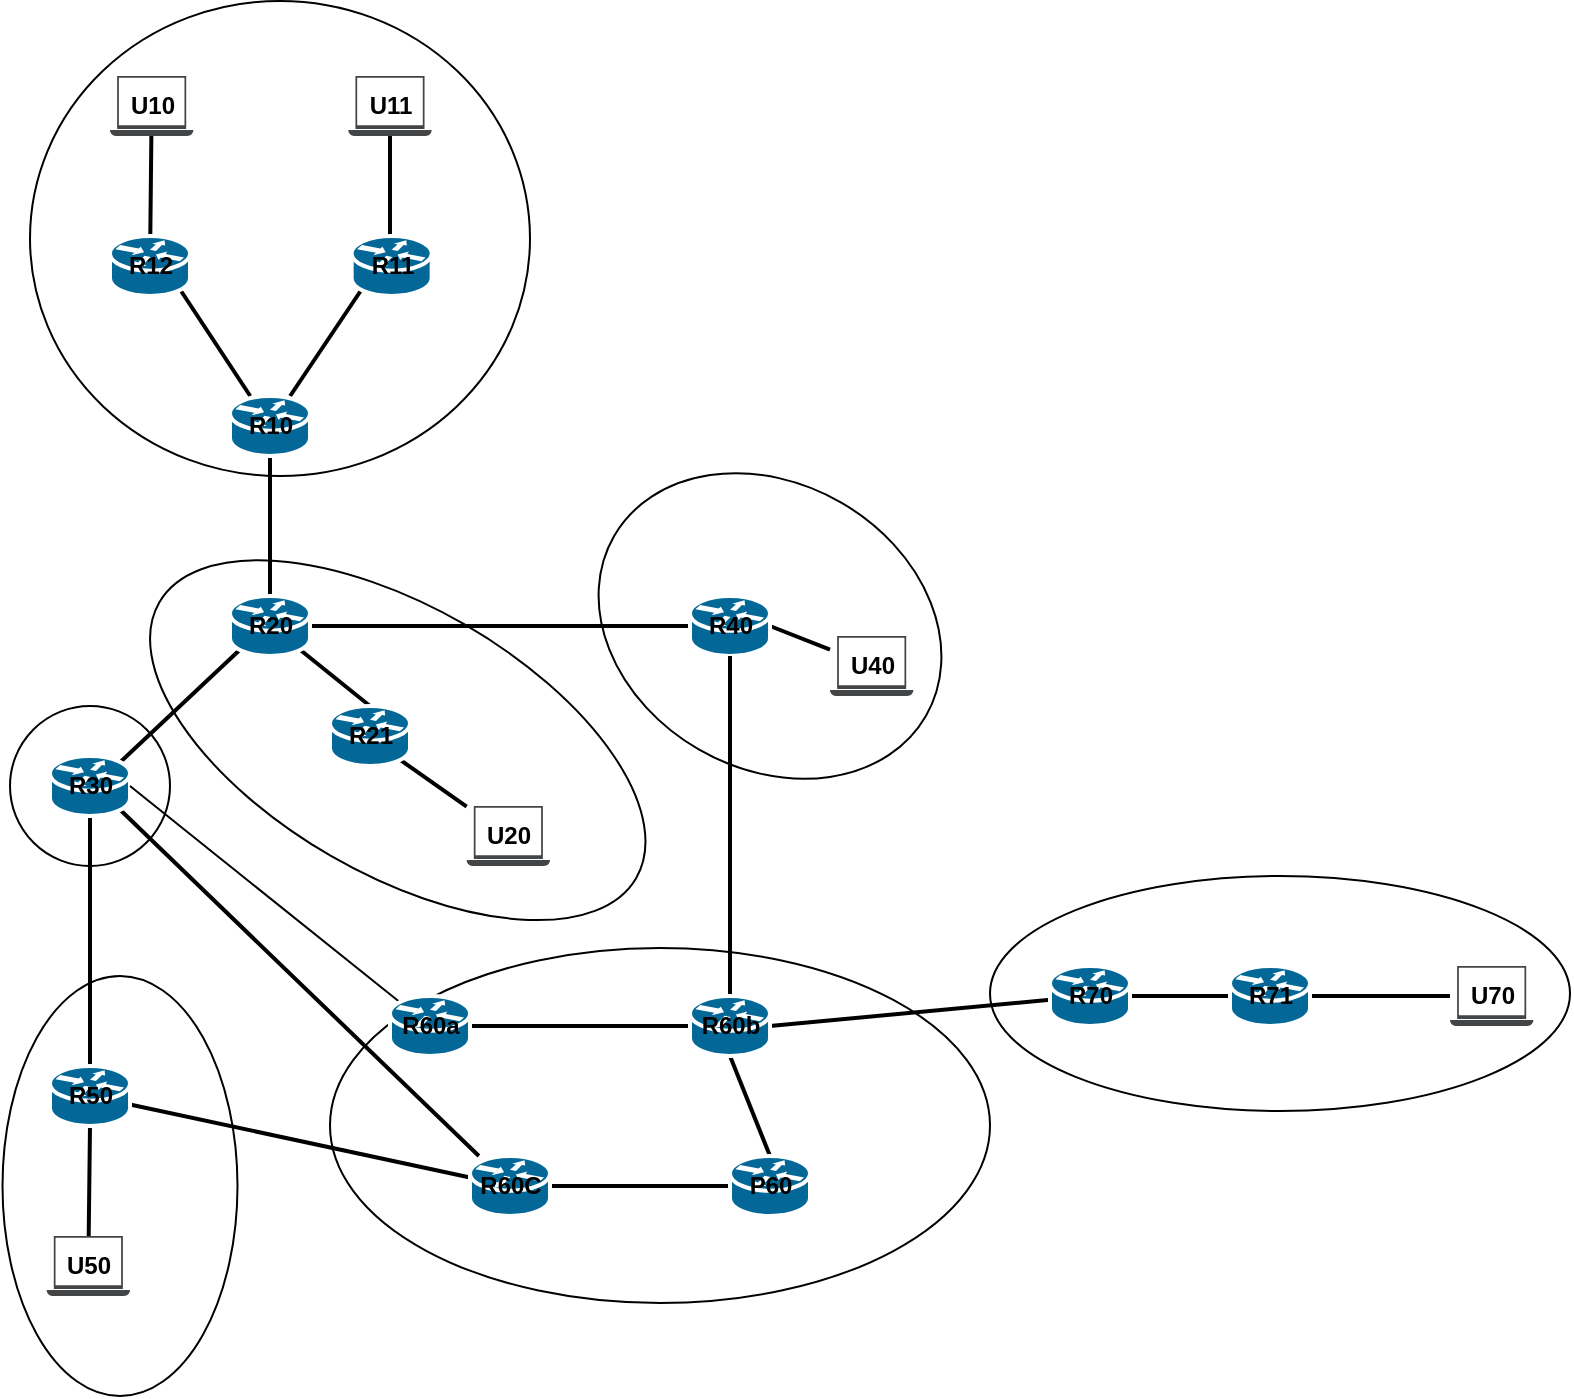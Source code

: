 <mxfile version="20.8.23" type="github">
  <diagram name="Page-1" id="LttQBpCLUfvgUoXey-WF">
    <mxGraphModel dx="1195" dy="756" grid="1" gridSize="10" guides="1" tooltips="1" connect="1" arrows="1" fold="1" page="1" pageScale="1" pageWidth="827" pageHeight="1169" math="0" shadow="0">
      <root>
        <mxCell id="0" />
        <mxCell id="1" parent="0" />
        <mxCell id="A1muTueMpZK0xxC5i3c8-66" value="" style="ellipse;whiteSpace=wrap;html=1;labelBackgroundColor=none;fillColor=none;rotation=90;" vertex="1" parent="1">
          <mxGeometry x="-30" y="556.25" width="210" height="117.5" as="geometry" />
        </mxCell>
        <mxCell id="A1muTueMpZK0xxC5i3c8-60" value="" style="ellipse;whiteSpace=wrap;html=1;labelBackgroundColor=none;fillColor=none;rotation=0;" vertex="1" parent="1">
          <mxGeometry x="180" y="496" width="330" height="177.5" as="geometry" />
        </mxCell>
        <mxCell id="A1muTueMpZK0xxC5i3c8-49" value="" style="ellipse;whiteSpace=wrap;html=1;labelBackgroundColor=none;fillColor=none;rotation=30;" vertex="1" parent="1">
          <mxGeometry x="310" y="263.75" width="180" height="142.5" as="geometry" />
        </mxCell>
        <mxCell id="A1muTueMpZK0xxC5i3c8-46" value="" style="ellipse;whiteSpace=wrap;html=1;labelBackgroundColor=none;fillColor=none;rotation=0;" vertex="1" parent="1">
          <mxGeometry x="510" y="460" width="290" height="117.5" as="geometry" />
        </mxCell>
        <mxCell id="A1muTueMpZK0xxC5i3c8-28" value="" style="ellipse;whiteSpace=wrap;html=1;labelBackgroundColor=none;fillColor=none;rotation=0;" vertex="1" parent="1">
          <mxGeometry x="30" y="22.5" width="250" height="237.5" as="geometry" />
        </mxCell>
        <mxCell id="A1muTueMpZK0xxC5i3c8-25" value="" style="ellipse;whiteSpace=wrap;html=1;aspect=fixed;labelBackgroundColor=none;textOpacity=0;fillColor=none;" vertex="1" parent="1">
          <mxGeometry x="20" y="375" width="80" height="80" as="geometry" />
        </mxCell>
        <mxCell id="A1muTueMpZK0xxC5i3c8-27" value="" style="ellipse;whiteSpace=wrap;html=1;labelBackgroundColor=none;fillColor=none;rotation=30;" vertex="1" parent="1">
          <mxGeometry x="76.18" y="325.26" width="275.4" height="133.66" as="geometry" />
        </mxCell>
        <mxCell id="A1muTueMpZK0xxC5i3c8-12" style="edgeStyle=none;rounded=0;orthogonalLoop=1;jettySize=auto;html=1;endArrow=none;endFill=0;strokeWidth=2;" edge="1" parent="1" source="A1muTueMpZK0xxC5i3c8-1" target="A1muTueMpZK0xxC5i3c8-10">
          <mxGeometry relative="1" as="geometry" />
        </mxCell>
        <mxCell id="A1muTueMpZK0xxC5i3c8-16" style="edgeStyle=none;rounded=0;orthogonalLoop=1;jettySize=auto;html=1;exitX=0.88;exitY=0.9;exitDx=0;exitDy=0;exitPerimeter=0;endArrow=none;endFill=0;strokeWidth=2;" edge="1" parent="1" source="A1muTueMpZK0xxC5i3c8-1" target="A1muTueMpZK0xxC5i3c8-15">
          <mxGeometry relative="1" as="geometry" />
        </mxCell>
        <mxCell id="A1muTueMpZK0xxC5i3c8-1" value="&lt;b&gt;R12&lt;/b&gt;" style="shape=mxgraph.cisco.routers.router;sketch=0;html=1;pointerEvents=1;dashed=0;fillColor=#036897;strokeColor=#ffffff;strokeWidth=2;verticalLabelPosition=middle;verticalAlign=middle;align=center;outlineConnect=0;labelPosition=center;" vertex="1" parent="1">
          <mxGeometry x="70" y="140" width="40" height="30" as="geometry" />
        </mxCell>
        <mxCell id="A1muTueMpZK0xxC5i3c8-13" style="edgeStyle=none;rounded=0;orthogonalLoop=1;jettySize=auto;html=1;exitX=0.5;exitY=0;exitDx=0;exitDy=0;exitPerimeter=0;endArrow=none;endFill=0;strokeWidth=2;" edge="1" parent="1" target="A1muTueMpZK0xxC5i3c8-11">
          <mxGeometry relative="1" as="geometry">
            <mxPoint x="210" y="140" as="sourcePoint" />
          </mxGeometry>
        </mxCell>
        <mxCell id="A1muTueMpZK0xxC5i3c8-10" value="&lt;b style=&quot;&quot;&gt;U10&lt;/b&gt;" style="sketch=0;pointerEvents=1;shadow=0;dashed=0;html=1;strokeColor=none;fillColor=#434445;aspect=fixed;labelPosition=center;verticalLabelPosition=middle;verticalAlign=middle;align=center;outlineConnect=0;shape=mxgraph.vvd.laptop;" vertex="1" parent="1">
          <mxGeometry x="70" y="60" width="41.67" height="30" as="geometry" />
        </mxCell>
        <mxCell id="A1muTueMpZK0xxC5i3c8-11" value="&lt;b&gt;U11&lt;/b&gt;" style="sketch=0;pointerEvents=1;shadow=0;dashed=0;html=1;strokeColor=none;fillColor=#434445;aspect=fixed;labelPosition=center;verticalLabelPosition=middle;verticalAlign=middle;align=center;outlineConnect=0;shape=mxgraph.vvd.laptop;" vertex="1" parent="1">
          <mxGeometry x="189.16" y="60" width="41.67" height="30" as="geometry" />
        </mxCell>
        <mxCell id="A1muTueMpZK0xxC5i3c8-17" style="edgeStyle=none;rounded=0;orthogonalLoop=1;jettySize=auto;html=1;exitX=0.12;exitY=0.9;exitDx=0;exitDy=0;exitPerimeter=0;endArrow=none;endFill=0;strokeWidth=2;" edge="1" parent="1" source="A1muTueMpZK0xxC5i3c8-14" target="A1muTueMpZK0xxC5i3c8-15">
          <mxGeometry relative="1" as="geometry" />
        </mxCell>
        <mxCell id="A1muTueMpZK0xxC5i3c8-14" value="&lt;b&gt;R11&lt;/b&gt;" style="shape=mxgraph.cisco.routers.router;sketch=0;html=1;pointerEvents=1;dashed=0;fillColor=#036897;strokeColor=#ffffff;strokeWidth=2;verticalLabelPosition=middle;verticalAlign=middle;align=center;outlineConnect=0;labelPosition=center;" vertex="1" parent="1">
          <mxGeometry x="190.83" y="140" width="40" height="30" as="geometry" />
        </mxCell>
        <mxCell id="A1muTueMpZK0xxC5i3c8-21" style="edgeStyle=none;rounded=0;orthogonalLoop=1;jettySize=auto;html=1;exitX=0.5;exitY=1;exitDx=0;exitDy=0;exitPerimeter=0;entryX=0.5;entryY=0;entryDx=0;entryDy=0;entryPerimeter=0;endArrow=none;endFill=0;strokeWidth=2;" edge="1" parent="1" source="A1muTueMpZK0xxC5i3c8-15" target="A1muTueMpZK0xxC5i3c8-18">
          <mxGeometry relative="1" as="geometry" />
        </mxCell>
        <mxCell id="A1muTueMpZK0xxC5i3c8-15" value="&lt;b&gt;R10&lt;/b&gt;" style="shape=mxgraph.cisco.routers.router;sketch=0;html=1;pointerEvents=1;dashed=0;fillColor=#036897;strokeColor=#ffffff;strokeWidth=2;verticalLabelPosition=middle;verticalAlign=middle;align=center;outlineConnect=0;labelPosition=center;" vertex="1" parent="1">
          <mxGeometry x="130" y="220" width="40" height="30" as="geometry" />
        </mxCell>
        <mxCell id="A1muTueMpZK0xxC5i3c8-22" style="edgeStyle=none;rounded=0;orthogonalLoop=1;jettySize=auto;html=1;exitX=0.12;exitY=0.9;exitDx=0;exitDy=0;exitPerimeter=0;entryX=0.88;entryY=0.1;entryDx=0;entryDy=0;entryPerimeter=0;endArrow=none;endFill=0;strokeWidth=2;" edge="1" parent="1" source="A1muTueMpZK0xxC5i3c8-18" target="A1muTueMpZK0xxC5i3c8-20">
          <mxGeometry relative="1" as="geometry" />
        </mxCell>
        <mxCell id="A1muTueMpZK0xxC5i3c8-23" style="edgeStyle=none;rounded=0;orthogonalLoop=1;jettySize=auto;html=1;exitX=0.88;exitY=0.9;exitDx=0;exitDy=0;exitPerimeter=0;entryX=0.5;entryY=0;entryDx=0;entryDy=0;entryPerimeter=0;endArrow=none;endFill=0;strokeWidth=2;" edge="1" parent="1" source="A1muTueMpZK0xxC5i3c8-18" target="A1muTueMpZK0xxC5i3c8-19">
          <mxGeometry relative="1" as="geometry" />
        </mxCell>
        <mxCell id="A1muTueMpZK0xxC5i3c8-29" style="edgeStyle=none;rounded=0;orthogonalLoop=1;jettySize=auto;html=1;endArrow=none;endFill=0;strokeWidth=2;" edge="1" parent="1" source="A1muTueMpZK0xxC5i3c8-18" target="A1muTueMpZK0xxC5i3c8-24">
          <mxGeometry relative="1" as="geometry" />
        </mxCell>
        <mxCell id="A1muTueMpZK0xxC5i3c8-18" value="&lt;b&gt;R20&lt;/b&gt;" style="shape=mxgraph.cisco.routers.router;sketch=0;html=1;pointerEvents=1;dashed=0;fillColor=#036897;strokeColor=#ffffff;strokeWidth=2;verticalLabelPosition=middle;verticalAlign=middle;align=center;outlineConnect=0;labelPosition=center;" vertex="1" parent="1">
          <mxGeometry x="130" y="320" width="40" height="30" as="geometry" />
        </mxCell>
        <mxCell id="A1muTueMpZK0xxC5i3c8-68" style="edgeStyle=none;rounded=0;orthogonalLoop=1;jettySize=auto;html=1;exitX=0.88;exitY=0.9;exitDx=0;exitDy=0;exitPerimeter=0;endArrow=none;endFill=0;strokeWidth=2;" edge="1" parent="1" source="A1muTueMpZK0xxC5i3c8-19" target="A1muTueMpZK0xxC5i3c8-67">
          <mxGeometry relative="1" as="geometry" />
        </mxCell>
        <mxCell id="A1muTueMpZK0xxC5i3c8-19" value="&lt;b&gt;R21&lt;/b&gt;" style="shape=mxgraph.cisco.routers.router;sketch=0;html=1;pointerEvents=1;dashed=0;fillColor=#036897;strokeColor=#ffffff;strokeWidth=2;verticalLabelPosition=middle;verticalAlign=middle;align=center;outlineConnect=0;labelPosition=center;" vertex="1" parent="1">
          <mxGeometry x="180" y="375" width="40" height="30" as="geometry" />
        </mxCell>
        <mxCell id="A1muTueMpZK0xxC5i3c8-52" style="edgeStyle=none;rounded=0;orthogonalLoop=1;jettySize=auto;html=1;endArrow=none;endFill=0;strokeWidth=2;" edge="1" parent="1" source="A1muTueMpZK0xxC5i3c8-20" target="A1muTueMpZK0xxC5i3c8-51">
          <mxGeometry relative="1" as="geometry" />
        </mxCell>
        <mxCell id="A1muTueMpZK0xxC5i3c8-69" style="edgeStyle=none;rounded=0;orthogonalLoop=1;jettySize=auto;html=1;exitX=0.88;exitY=0.9;exitDx=0;exitDy=0;exitPerimeter=0;endArrow=none;endFill=0;strokeWidth=2;" edge="1" parent="1" source="A1muTueMpZK0xxC5i3c8-20" target="A1muTueMpZK0xxC5i3c8-53">
          <mxGeometry relative="1" as="geometry" />
        </mxCell>
        <mxCell id="A1muTueMpZK0xxC5i3c8-20" value="&lt;b&gt;R30&lt;/b&gt;" style="shape=mxgraph.cisco.routers.router;sketch=0;html=1;pointerEvents=1;dashed=0;fillColor=#036897;strokeColor=#ffffff;strokeWidth=2;verticalLabelPosition=middle;verticalAlign=middle;align=center;outlineConnect=0;labelPosition=center;" vertex="1" parent="1">
          <mxGeometry x="40" y="400" width="40" height="30" as="geometry" />
        </mxCell>
        <mxCell id="A1muTueMpZK0xxC5i3c8-50" style="edgeStyle=none;rounded=0;orthogonalLoop=1;jettySize=auto;html=1;exitX=1;exitY=0.5;exitDx=0;exitDy=0;exitPerimeter=0;endArrow=none;endFill=0;strokeWidth=2;" edge="1" parent="1" source="A1muTueMpZK0xxC5i3c8-24" target="A1muTueMpZK0xxC5i3c8-47">
          <mxGeometry relative="1" as="geometry" />
        </mxCell>
        <mxCell id="A1muTueMpZK0xxC5i3c8-24" value="&lt;b&gt;R40&lt;/b&gt;" style="shape=mxgraph.cisco.routers.router;sketch=0;html=1;pointerEvents=1;dashed=0;fillColor=#036897;strokeColor=#ffffff;strokeWidth=2;verticalLabelPosition=middle;verticalAlign=middle;align=center;outlineConnect=0;labelPosition=center;" vertex="1" parent="1">
          <mxGeometry x="360" y="320" width="40" height="30" as="geometry" />
        </mxCell>
        <mxCell id="A1muTueMpZK0xxC5i3c8-37" style="edgeStyle=none;rounded=0;orthogonalLoop=1;jettySize=auto;html=1;endArrow=none;endFill=0;exitX=0.5;exitY=1;exitDx=0;exitDy=0;exitPerimeter=0;strokeWidth=2;" edge="1" parent="1" source="A1muTueMpZK0xxC5i3c8-24" target="A1muTueMpZK0xxC5i3c8-36">
          <mxGeometry relative="1" as="geometry">
            <mxPoint x="380" y="460" as="sourcePoint" />
          </mxGeometry>
        </mxCell>
        <mxCell id="A1muTueMpZK0xxC5i3c8-38" style="edgeStyle=none;rounded=0;orthogonalLoop=1;jettySize=auto;html=1;exitX=1;exitY=0.5;exitDx=0;exitDy=0;exitPerimeter=0;entryX=0;entryY=0.5;entryDx=0;entryDy=0;entryPerimeter=0;endArrow=none;endFill=0;strokeWidth=2;" edge="1" parent="1" source="A1muTueMpZK0xxC5i3c8-34" target="A1muTueMpZK0xxC5i3c8-36">
          <mxGeometry relative="1" as="geometry" />
        </mxCell>
        <mxCell id="A1muTueMpZK0xxC5i3c8-70" style="edgeStyle=none;rounded=0;orthogonalLoop=1;jettySize=auto;html=1;exitX=0.12;exitY=0.1;exitDx=0;exitDy=0;exitPerimeter=0;entryX=1;entryY=0.5;entryDx=0;entryDy=0;entryPerimeter=0;endArrow=none;endFill=0;" edge="1" parent="1" source="A1muTueMpZK0xxC5i3c8-34" target="A1muTueMpZK0xxC5i3c8-20">
          <mxGeometry relative="1" as="geometry" />
        </mxCell>
        <mxCell id="A1muTueMpZK0xxC5i3c8-34" value="&lt;b&gt;R60a&lt;/b&gt;" style="shape=mxgraph.cisco.routers.router;sketch=0;html=1;pointerEvents=1;dashed=0;fillColor=#036897;strokeColor=#ffffff;strokeWidth=2;verticalLabelPosition=middle;verticalAlign=middle;align=center;outlineConnect=0;labelPosition=center;labelBackgroundColor=none;" vertex="1" parent="1">
          <mxGeometry x="210" y="520" width="40" height="30" as="geometry" />
        </mxCell>
        <mxCell id="A1muTueMpZK0xxC5i3c8-40" style="edgeStyle=none;rounded=0;orthogonalLoop=1;jettySize=auto;html=1;exitX=1;exitY=0.5;exitDx=0;exitDy=0;exitPerimeter=0;endArrow=none;endFill=0;strokeWidth=2;" edge="1" parent="1" source="A1muTueMpZK0xxC5i3c8-36" target="A1muTueMpZK0xxC5i3c8-39">
          <mxGeometry relative="1" as="geometry" />
        </mxCell>
        <mxCell id="A1muTueMpZK0xxC5i3c8-65" style="edgeStyle=none;rounded=0;orthogonalLoop=1;jettySize=auto;html=1;exitX=0.5;exitY=1;exitDx=0;exitDy=0;exitPerimeter=0;entryX=0.5;entryY=0;entryDx=0;entryDy=0;entryPerimeter=0;endArrow=none;endFill=0;strokeWidth=2;" edge="1" parent="1" source="A1muTueMpZK0xxC5i3c8-36" target="A1muTueMpZK0xxC5i3c8-63">
          <mxGeometry relative="1" as="geometry" />
        </mxCell>
        <mxCell id="A1muTueMpZK0xxC5i3c8-36" value="&lt;b&gt;R60b&lt;/b&gt;" style="shape=mxgraph.cisco.routers.router;sketch=0;html=1;pointerEvents=1;dashed=0;fillColor=#036897;strokeColor=#ffffff;strokeWidth=2;verticalLabelPosition=middle;verticalAlign=middle;align=center;outlineConnect=0;labelPosition=center;labelBackgroundColor=none;" vertex="1" parent="1">
          <mxGeometry x="360" y="520" width="40" height="30" as="geometry" />
        </mxCell>
        <mxCell id="A1muTueMpZK0xxC5i3c8-42" style="edgeStyle=none;rounded=0;orthogonalLoop=1;jettySize=auto;html=1;endArrow=none;endFill=0;strokeWidth=2;" edge="1" parent="1" source="A1muTueMpZK0xxC5i3c8-39" target="A1muTueMpZK0xxC5i3c8-41">
          <mxGeometry relative="1" as="geometry" />
        </mxCell>
        <mxCell id="A1muTueMpZK0xxC5i3c8-39" value="&lt;b&gt;R70&lt;/b&gt;" style="shape=mxgraph.cisco.routers.router;sketch=0;html=1;pointerEvents=1;dashed=0;fillColor=#036897;strokeColor=#ffffff;strokeWidth=2;verticalLabelPosition=middle;verticalAlign=middle;align=center;outlineConnect=0;labelPosition=center;labelBackgroundColor=none;" vertex="1" parent="1">
          <mxGeometry x="540" y="505" width="40" height="30" as="geometry" />
        </mxCell>
        <mxCell id="A1muTueMpZK0xxC5i3c8-44" style="edgeStyle=none;rounded=0;orthogonalLoop=1;jettySize=auto;html=1;exitX=1;exitY=0.5;exitDx=0;exitDy=0;exitPerimeter=0;endArrow=none;endFill=0;strokeWidth=2;" edge="1" parent="1" source="A1muTueMpZK0xxC5i3c8-41" target="A1muTueMpZK0xxC5i3c8-45">
          <mxGeometry relative="1" as="geometry">
            <mxPoint x="730" y="520" as="targetPoint" />
          </mxGeometry>
        </mxCell>
        <mxCell id="A1muTueMpZK0xxC5i3c8-41" value="&lt;b&gt;R71&lt;/b&gt;" style="shape=mxgraph.cisco.routers.router;sketch=0;html=1;pointerEvents=1;dashed=0;fillColor=#036897;strokeColor=#ffffff;strokeWidth=2;verticalLabelPosition=middle;verticalAlign=middle;align=center;outlineConnect=0;labelPosition=center;labelBackgroundColor=none;" vertex="1" parent="1">
          <mxGeometry x="630" y="505" width="40" height="30" as="geometry" />
        </mxCell>
        <mxCell id="A1muTueMpZK0xxC5i3c8-45" value="&lt;b&gt;U70&lt;/b&gt;" style="sketch=0;pointerEvents=1;shadow=0;dashed=0;html=1;strokeColor=none;fillColor=#434445;aspect=fixed;labelPosition=center;verticalLabelPosition=middle;verticalAlign=middle;align=center;outlineConnect=0;shape=mxgraph.vvd.laptop;" vertex="1" parent="1">
          <mxGeometry x="740" y="505" width="41.67" height="30" as="geometry" />
        </mxCell>
        <mxCell id="A1muTueMpZK0xxC5i3c8-47" value="&lt;b&gt;U40&lt;/b&gt;" style="sketch=0;pointerEvents=1;shadow=0;dashed=0;html=1;strokeColor=none;fillColor=#434445;aspect=fixed;labelPosition=center;verticalLabelPosition=middle;verticalAlign=middle;align=center;outlineConnect=0;shape=mxgraph.vvd.laptop;" vertex="1" parent="1">
          <mxGeometry x="430" y="340" width="41.67" height="30" as="geometry" />
        </mxCell>
        <mxCell id="A1muTueMpZK0xxC5i3c8-54" style="edgeStyle=none;rounded=0;orthogonalLoop=1;jettySize=auto;html=1;endArrow=none;endFill=0;endSize=2;strokeWidth=2;" edge="1" parent="1" source="A1muTueMpZK0xxC5i3c8-51" target="A1muTueMpZK0xxC5i3c8-53">
          <mxGeometry relative="1" as="geometry" />
        </mxCell>
        <mxCell id="A1muTueMpZK0xxC5i3c8-59" style="edgeStyle=none;rounded=0;orthogonalLoop=1;jettySize=auto;html=1;exitX=0.5;exitY=1;exitDx=0;exitDy=0;exitPerimeter=0;endArrow=none;endFill=0;strokeWidth=2;" edge="1" parent="1" source="A1muTueMpZK0xxC5i3c8-51" target="A1muTueMpZK0xxC5i3c8-58">
          <mxGeometry relative="1" as="geometry" />
        </mxCell>
        <mxCell id="A1muTueMpZK0xxC5i3c8-51" value="&lt;b&gt;R50&lt;/b&gt;" style="shape=mxgraph.cisco.routers.router;sketch=0;html=1;pointerEvents=1;dashed=0;fillColor=#036897;strokeColor=#ffffff;strokeWidth=2;verticalLabelPosition=middle;verticalAlign=middle;align=center;outlineConnect=0;labelPosition=center;labelBackgroundColor=none;" vertex="1" parent="1">
          <mxGeometry x="40" y="555" width="40" height="30" as="geometry" />
        </mxCell>
        <mxCell id="A1muTueMpZK0xxC5i3c8-64" style="edgeStyle=none;rounded=0;orthogonalLoop=1;jettySize=auto;html=1;endArrow=none;endFill=0;strokeWidth=2;" edge="1" parent="1" source="A1muTueMpZK0xxC5i3c8-53" target="A1muTueMpZK0xxC5i3c8-63">
          <mxGeometry relative="1" as="geometry" />
        </mxCell>
        <mxCell id="A1muTueMpZK0xxC5i3c8-53" value="&lt;b&gt;R60C&lt;/b&gt;" style="shape=mxgraph.cisco.routers.router;sketch=0;html=1;pointerEvents=1;dashed=0;fillColor=#036897;strokeColor=#ffffff;strokeWidth=2;verticalLabelPosition=middle;verticalAlign=middle;align=center;outlineConnect=0;labelPosition=center;labelBackgroundColor=none;" vertex="1" parent="1">
          <mxGeometry x="250" y="600" width="40" height="30" as="geometry" />
        </mxCell>
        <mxCell id="A1muTueMpZK0xxC5i3c8-58" value="&lt;b&gt;U50&lt;/b&gt;" style="sketch=0;pointerEvents=1;shadow=0;dashed=0;html=1;strokeColor=none;fillColor=#434445;aspect=fixed;labelPosition=center;verticalLabelPosition=middle;verticalAlign=middle;align=center;outlineConnect=0;shape=mxgraph.vvd.laptop;" vertex="1" parent="1">
          <mxGeometry x="38.33" y="640" width="41.67" height="30" as="geometry" />
        </mxCell>
        <mxCell id="A1muTueMpZK0xxC5i3c8-61" style="edgeStyle=none;rounded=0;orthogonalLoop=1;jettySize=auto;html=1;exitX=1;exitY=0.5;exitDx=0;exitDy=0;exitPerimeter=0;endArrow=none;endFill=0;" edge="1" parent="1" source="A1muTueMpZK0xxC5i3c8-53" target="A1muTueMpZK0xxC5i3c8-53">
          <mxGeometry relative="1" as="geometry" />
        </mxCell>
        <mxCell id="A1muTueMpZK0xxC5i3c8-63" value="&lt;b&gt;P60&lt;/b&gt;" style="shape=mxgraph.cisco.routers.router;sketch=0;html=1;pointerEvents=1;dashed=0;fillColor=#036897;strokeColor=#ffffff;strokeWidth=2;verticalLabelPosition=middle;verticalAlign=middle;align=center;outlineConnect=0;labelPosition=center;labelBackgroundColor=none;" vertex="1" parent="1">
          <mxGeometry x="380" y="600" width="40" height="30" as="geometry" />
        </mxCell>
        <mxCell id="A1muTueMpZK0xxC5i3c8-67" value="&lt;b&gt;U20&lt;/b&gt;" style="sketch=0;pointerEvents=1;shadow=0;dashed=0;html=1;strokeColor=none;fillColor=#434445;aspect=fixed;labelPosition=center;verticalLabelPosition=middle;verticalAlign=middle;align=center;outlineConnect=0;shape=mxgraph.vvd.laptop;" vertex="1" parent="1">
          <mxGeometry x="248.33" y="425" width="41.67" height="30" as="geometry" />
        </mxCell>
      </root>
    </mxGraphModel>
  </diagram>
</mxfile>
